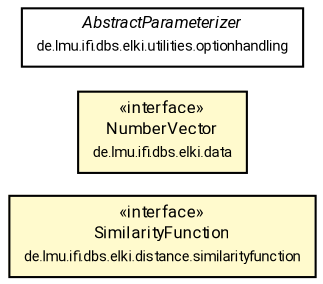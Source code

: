 #!/usr/local/bin/dot
#
# Class diagram 
# Generated by UMLGraph version R5_7_2-60-g0e99a6 (http://www.spinellis.gr/umlgraph/)
#

digraph G {
	graph [fontnames="svg"]
	edge [fontname="Roboto",fontsize=7,labelfontname="Roboto",labelfontsize=7,color="black"];
	node [fontname="Roboto",fontcolor="black",fontsize=8,shape=plaintext,margin=0,width=0,height=0];
	nodesep=0.15;
	ranksep=0.25;
	rankdir=LR;
	// de.lmu.ifi.dbs.elki.distance.similarityfunction.SimilarityFunction<O>
	c834876 [label=<<table title="de.lmu.ifi.dbs.elki.distance.similarityfunction.SimilarityFunction" border="0" cellborder="1" cellspacing="0" cellpadding="2" bgcolor="LemonChiffon" href="../../../distance/similarityfunction/SimilarityFunction.html" target="_parent">
		<tr><td><table border="0" cellspacing="0" cellpadding="1">
		<tr><td align="center" balign="center"> &#171;interface&#187; </td></tr>
		<tr><td align="center" balign="center"> <font face="Roboto">SimilarityFunction</font> </td></tr>
		<tr><td align="center" balign="center"> <font face="Roboto" point-size="7.0">de.lmu.ifi.dbs.elki.distance.similarityfunction</font> </td></tr>
		</table></td></tr>
		</table>>, URL="../../../distance/similarityfunction/SimilarityFunction.html"];
	// de.lmu.ifi.dbs.elki.data.NumberVector
	c834932 [label=<<table title="de.lmu.ifi.dbs.elki.data.NumberVector" border="0" cellborder="1" cellspacing="0" cellpadding="2" bgcolor="LemonChiffon" href="../../../data/NumberVector.html" target="_parent">
		<tr><td><table border="0" cellspacing="0" cellpadding="1">
		<tr><td align="center" balign="center"> &#171;interface&#187; </td></tr>
		<tr><td align="center" balign="center"> <font face="Roboto">NumberVector</font> </td></tr>
		<tr><td align="center" balign="center"> <font face="Roboto" point-size="7.0">de.lmu.ifi.dbs.elki.data</font> </td></tr>
		</table></td></tr>
		</table>>, URL="../../../data/NumberVector.html"];
	// de.lmu.ifi.dbs.elki.utilities.optionhandling.AbstractParameterizer
	c835761 [label=<<table title="de.lmu.ifi.dbs.elki.utilities.optionhandling.AbstractParameterizer" border="0" cellborder="1" cellspacing="0" cellpadding="2" href="../../../utilities/optionhandling/AbstractParameterizer.html" target="_parent">
		<tr><td><table border="0" cellspacing="0" cellpadding="1">
		<tr><td align="center" balign="center"> <font face="Roboto"><i>AbstractParameterizer</i></font> </td></tr>
		<tr><td align="center" balign="center"> <font face="Roboto" point-size="7.0">de.lmu.ifi.dbs.elki.utilities.optionhandling</font> </td></tr>
		</table></td></tr>
		</table>>, URL="../../../utilities/optionhandling/AbstractParameterizer.html"];
}

